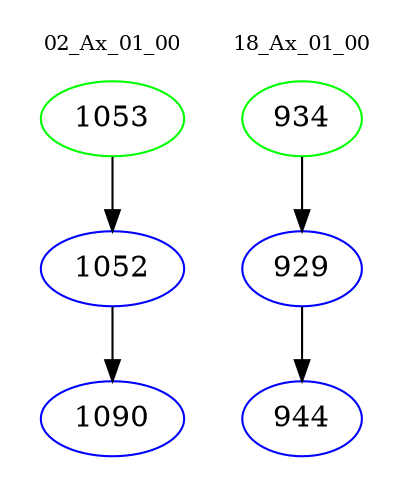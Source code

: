 digraph{
subgraph cluster_0 {
color = white
label = "02_Ax_01_00";
fontsize=10;
T0_1053 [label="1053", color="green"]
T0_1053 -> T0_1052 [color="black"]
T0_1052 [label="1052", color="blue"]
T0_1052 -> T0_1090 [color="black"]
T0_1090 [label="1090", color="blue"]
}
subgraph cluster_1 {
color = white
label = "18_Ax_01_00";
fontsize=10;
T1_934 [label="934", color="green"]
T1_934 -> T1_929 [color="black"]
T1_929 [label="929", color="blue"]
T1_929 -> T1_944 [color="black"]
T1_944 [label="944", color="blue"]
}
}
